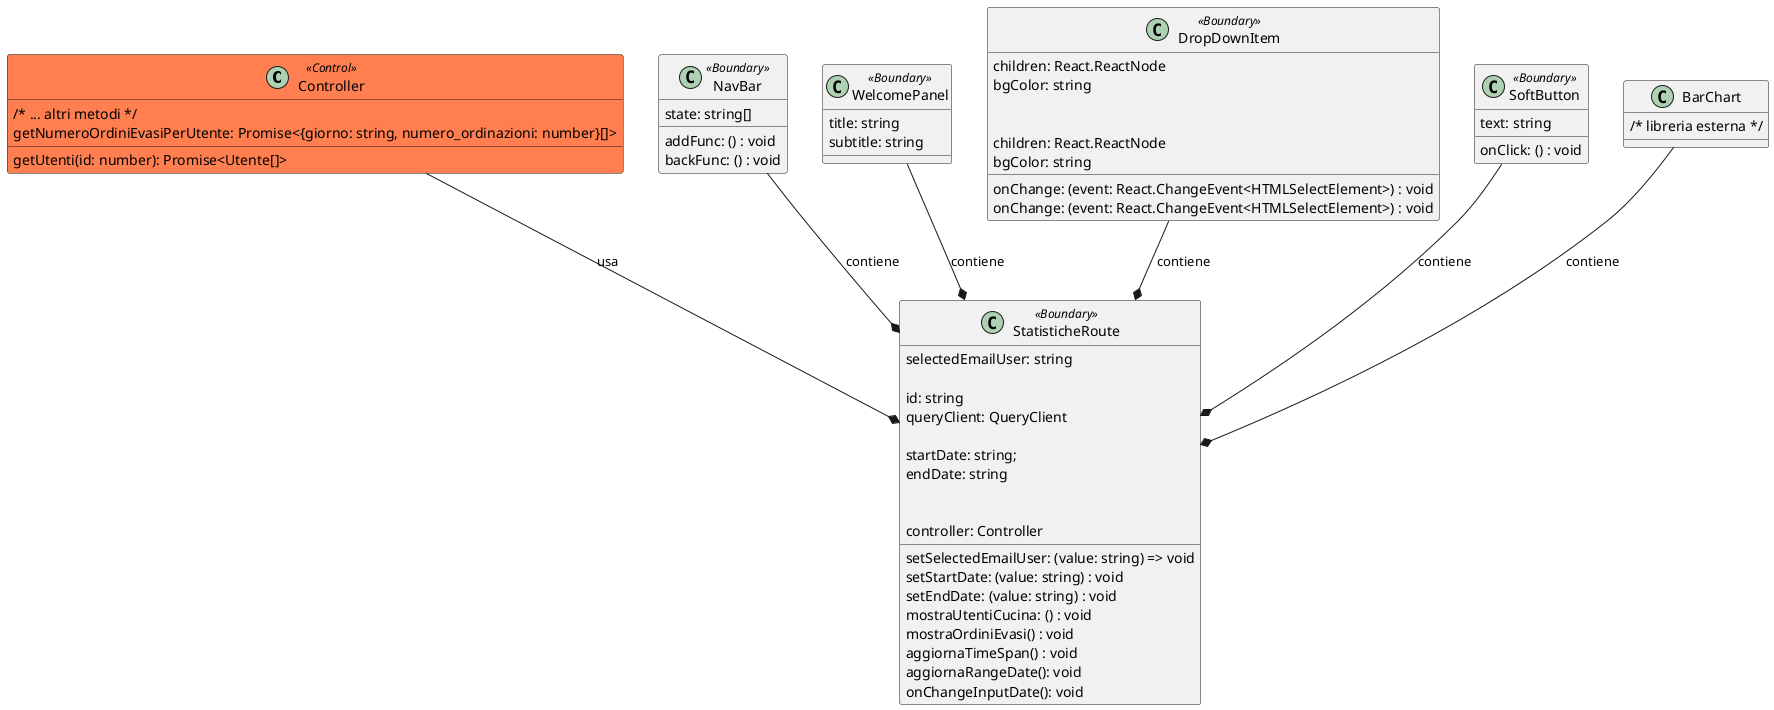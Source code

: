 @startuml Statistiche

class Controller <<Control>> #coral {
    /* ... altri metodi */
    getUtenti(id: number): Promise<Utente[]>
    getNumeroOrdiniEvasiPerUtente: Promise<{giorno: string, numero_ordinazioni: number}[]>

}

class StatisticheRoute <<Boundary>> {
  selectedEmailUser: string
  setSelectedEmailUser: (value: string) => void

  id: string
  queryClient: QueryClient

  startDate: string;
  endDate: string

  setStartDate: (value: string) : void
  setEndDate: (value: string) : void

  controller: Controller

  mostraUtentiCucina: () : void
  mostraOrdiniEvasi() : void
  aggiornaTimeSpan() : void
  aggiornaRangeDate(): void
  onChangeInputDate(): void

}

class NavBar <<Boundary>> {

	addFunc: () : void
	backFunc: () : void
	state: string[]
}

class WelcomePanel <<Boundary>> {

    title: string
    subtitle: string

}

class DropDownItem <<Boundary>> {

    children: React.ReactNode
    onChange: (event: React.ChangeEvent<HTMLSelectElement>) : void
    bgColor: string

}

class DropDownItem <<Boundary>> {

    children: React.ReactNode
    onChange: (event: React.ChangeEvent<HTMLSelectElement>) : void
    bgColor: string

}


class SoftButton <<Boundary>> {

    text: string
    onClick: () : void

}

class BarChart {
  /* libreria esterna */
}



BarChart--* StatisticheRoute : contiene
NavBar--* StatisticheRoute : contiene
WelcomePanel--* StatisticheRoute : contiene

SoftButton--* StatisticheRoute : contiene
DropDownItem--* StatisticheRoute : contiene
Controller--* StatisticheRoute : usa
@enduml
